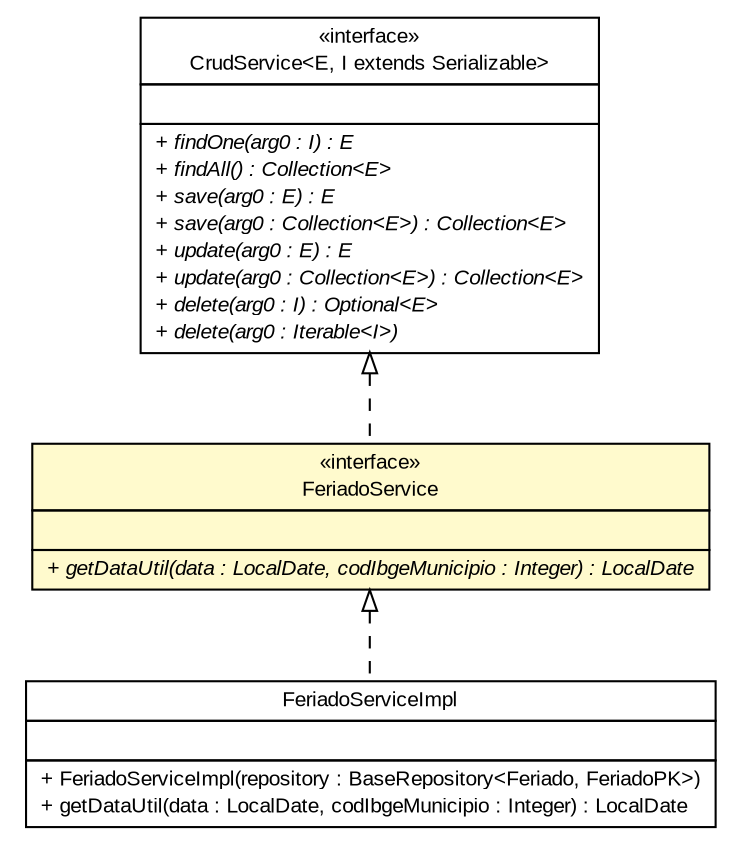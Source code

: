 #!/usr/local/bin/dot
#
# Class diagram 
# Generated by UMLGraph version R5_6 (http://www.umlgraph.org/)
#

digraph G {
	edge [fontname="arial",fontsize=10,labelfontname="arial",labelfontsize=10];
	node [fontname="arial",fontsize=10,shape=plaintext];
	nodesep=0.25;
	ranksep=0.5;
	// br.gov.to.sefaz.par.gestao.business.service.FeriadoService
	c1047 [label=<<table title="br.gov.to.sefaz.par.gestao.business.service.FeriadoService" border="0" cellborder="1" cellspacing="0" cellpadding="2" port="p" bgcolor="lemonChiffon" href="./FeriadoService.html">
		<tr><td><table border="0" cellspacing="0" cellpadding="1">
<tr><td align="center" balign="center"> &#171;interface&#187; </td></tr>
<tr><td align="center" balign="center"> FeriadoService </td></tr>
		</table></td></tr>
		<tr><td><table border="0" cellspacing="0" cellpadding="1">
<tr><td align="left" balign="left">  </td></tr>
		</table></td></tr>
		<tr><td><table border="0" cellspacing="0" cellpadding="1">
<tr><td align="left" balign="left"><font face="arial italic" point-size="10.0"> + getDataUtil(data : LocalDate, codIbgeMunicipio : Integer) : LocalDate </font></td></tr>
		</table></td></tr>
		</table>>, URL="./FeriadoService.html", fontname="arial", fontcolor="black", fontsize=10.0];
	// br.gov.to.sefaz.par.gestao.business.service.impl.FeriadoServiceImpl
	c1054 [label=<<table title="br.gov.to.sefaz.par.gestao.business.service.impl.FeriadoServiceImpl" border="0" cellborder="1" cellspacing="0" cellpadding="2" port="p" href="./impl/FeriadoServiceImpl.html">
		<tr><td><table border="0" cellspacing="0" cellpadding="1">
<tr><td align="center" balign="center"> FeriadoServiceImpl </td></tr>
		</table></td></tr>
		<tr><td><table border="0" cellspacing="0" cellpadding="1">
<tr><td align="left" balign="left">  </td></tr>
		</table></td></tr>
		<tr><td><table border="0" cellspacing="0" cellpadding="1">
<tr><td align="left" balign="left"> + FeriadoServiceImpl(repository : BaseRepository&lt;Feriado, FeriadoPK&gt;) </td></tr>
<tr><td align="left" balign="left"> + getDataUtil(data : LocalDate, codIbgeMunicipio : Integer) : LocalDate </td></tr>
		</table></td></tr>
		</table>>, URL="./impl/FeriadoServiceImpl.html", fontname="arial", fontcolor="black", fontsize=10.0];
	//br.gov.to.sefaz.par.gestao.business.service.FeriadoService implements br.gov.to.sefaz.business.service.CrudService<E, I extends java.io.Serializable>
	c1079:p -> c1047:p [dir=back,arrowtail=empty,style=dashed];
	//br.gov.to.sefaz.par.gestao.business.service.impl.FeriadoServiceImpl implements br.gov.to.sefaz.par.gestao.business.service.FeriadoService
	c1047:p -> c1054:p [dir=back,arrowtail=empty,style=dashed];
	// br.gov.to.sefaz.business.service.CrudService<E, I extends java.io.Serializable>
	c1079 [label=<<table title="br.gov.to.sefaz.business.service.CrudService" border="0" cellborder="1" cellspacing="0" cellpadding="2" port="p" href="http://java.sun.com/j2se/1.4.2/docs/api/br/gov/to/sefaz/business/service/CrudService.html">
		<tr><td><table border="0" cellspacing="0" cellpadding="1">
<tr><td align="center" balign="center"> &#171;interface&#187; </td></tr>
<tr><td align="center" balign="center"> CrudService&lt;E, I extends Serializable&gt; </td></tr>
		</table></td></tr>
		<tr><td><table border="0" cellspacing="0" cellpadding="1">
<tr><td align="left" balign="left">  </td></tr>
		</table></td></tr>
		<tr><td><table border="0" cellspacing="0" cellpadding="1">
<tr><td align="left" balign="left"><font face="arial italic" point-size="10.0"> + findOne(arg0 : I) : E </font></td></tr>
<tr><td align="left" balign="left"><font face="arial italic" point-size="10.0"> + findAll() : Collection&lt;E&gt; </font></td></tr>
<tr><td align="left" balign="left"><font face="arial italic" point-size="10.0"> + save(arg0 : E) : E </font></td></tr>
<tr><td align="left" balign="left"><font face="arial italic" point-size="10.0"> + save(arg0 : Collection&lt;E&gt;) : Collection&lt;E&gt; </font></td></tr>
<tr><td align="left" balign="left"><font face="arial italic" point-size="10.0"> + update(arg0 : E) : E </font></td></tr>
<tr><td align="left" balign="left"><font face="arial italic" point-size="10.0"> + update(arg0 : Collection&lt;E&gt;) : Collection&lt;E&gt; </font></td></tr>
<tr><td align="left" balign="left"><font face="arial italic" point-size="10.0"> + delete(arg0 : I) : Optional&lt;E&gt; </font></td></tr>
<tr><td align="left" balign="left"><font face="arial italic" point-size="10.0"> + delete(arg0 : Iterable&lt;I&gt;) </font></td></tr>
		</table></td></tr>
		</table>>, URL="http://java.sun.com/j2se/1.4.2/docs/api/br/gov/to/sefaz/business/service/CrudService.html", fontname="arial", fontcolor="black", fontsize=10.0];
}

